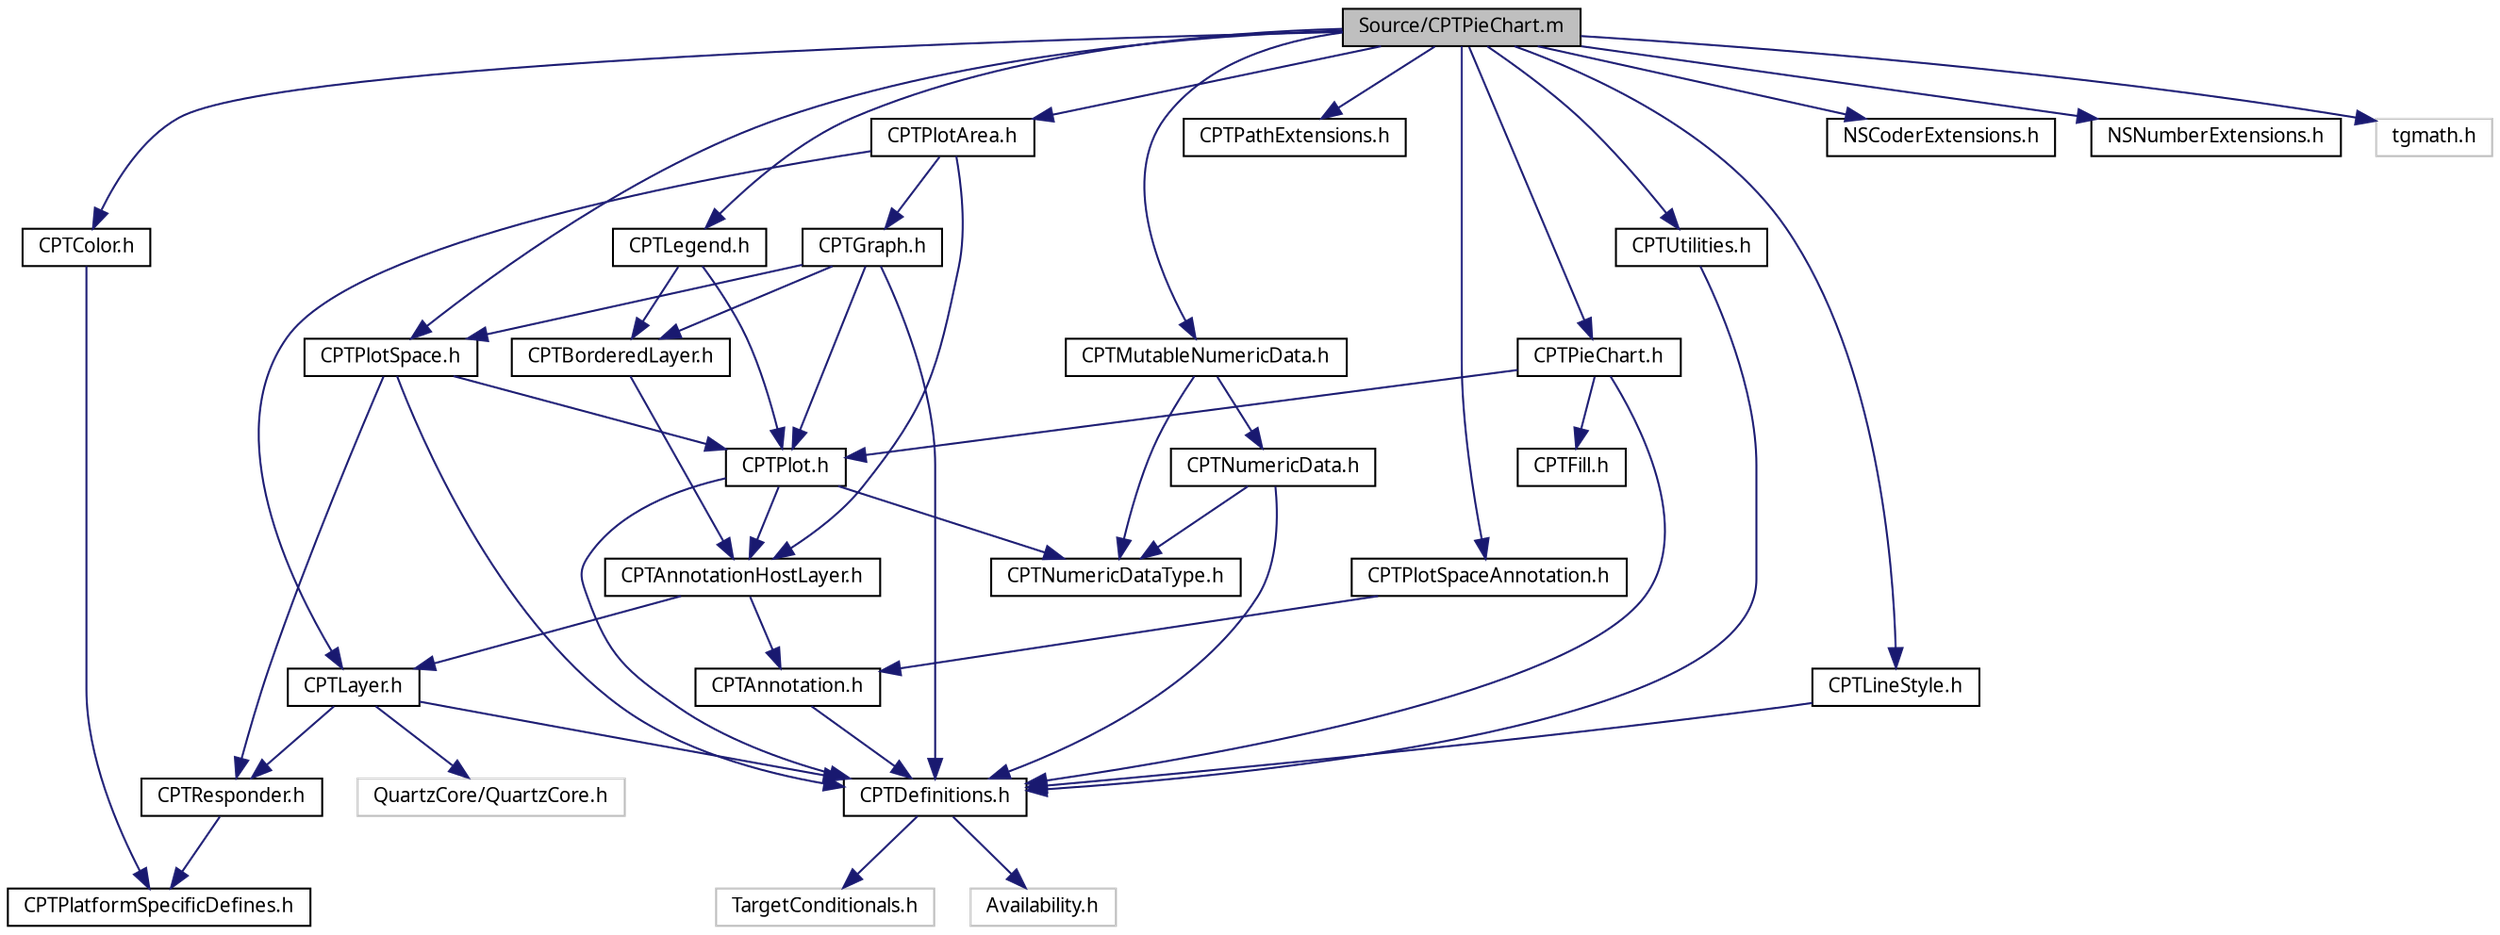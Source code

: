 digraph "Source/CPTPieChart.m"
{
 // LATEX_PDF_SIZE
  bgcolor="transparent";
  edge [fontname="Lucinda Grande",fontsize="10",labelfontname="Lucinda Grande",labelfontsize="10"];
  node [fontname="Lucinda Grande",fontsize="10",shape=record];
  Node1 [label="Source/CPTPieChart.m",height=0.2,width=0.4,color="black", fillcolor="grey75", style="filled", fontcolor="black",tooltip=" "];
  Node1 -> Node2 [color="midnightblue",fontsize="10",style="solid",fontname="Lucinda Grande"];
  Node2 [label="CPTPieChart.h",height=0.2,width=0.4,color="black",URL="$_c_p_t_pie_chart_8h.html",tooltip=" "];
  Node2 -> Node3 [color="midnightblue",fontsize="10",style="solid",fontname="Lucinda Grande"];
  Node3 [label="CPTDefinitions.h",height=0.2,width=0.4,color="black",URL="$_c_p_t_definitions_8h.html",tooltip=" "];
  Node3 -> Node4 [color="midnightblue",fontsize="10",style="solid",fontname="Lucinda Grande"];
  Node4 [label="TargetConditionals.h",height=0.2,width=0.4,color="grey75",tooltip=" "];
  Node3 -> Node5 [color="midnightblue",fontsize="10",style="solid",fontname="Lucinda Grande"];
  Node5 [label="Availability.h",height=0.2,width=0.4,color="grey75",tooltip=" "];
  Node2 -> Node6 [color="midnightblue",fontsize="10",style="solid",fontname="Lucinda Grande"];
  Node6 [label="CPTFill.h",height=0.2,width=0.4,color="black",URL="$_c_p_t_fill_8h.html",tooltip=" "];
  Node2 -> Node7 [color="midnightblue",fontsize="10",style="solid",fontname="Lucinda Grande"];
  Node7 [label="CPTPlot.h",height=0.2,width=0.4,color="black",URL="$_c_p_t_plot_8h.html",tooltip=" "];
  Node7 -> Node3 [color="midnightblue",fontsize="10",style="solid",fontname="Lucinda Grande"];
  Node7 -> Node8 [color="midnightblue",fontsize="10",style="solid",fontname="Lucinda Grande"];
  Node8 [label="CPTNumericDataType.h",height=0.2,width=0.4,color="black",URL="$_c_p_t_numeric_data_type_8h.html",tooltip=" "];
  Node7 -> Node9 [color="midnightblue",fontsize="10",style="solid",fontname="Lucinda Grande"];
  Node9 [label="CPTAnnotationHostLayer.h",height=0.2,width=0.4,color="black",URL="$_c_p_t_annotation_host_layer_8h.html",tooltip=" "];
  Node9 -> Node10 [color="midnightblue",fontsize="10",style="solid",fontname="Lucinda Grande"];
  Node10 [label="CPTLayer.h",height=0.2,width=0.4,color="black",URL="$_c_p_t_layer_8h.html",tooltip=" "];
  Node10 -> Node11 [color="midnightblue",fontsize="10",style="solid",fontname="Lucinda Grande"];
  Node11 [label="CPTResponder.h",height=0.2,width=0.4,color="black",URL="$_c_p_t_responder_8h.html",tooltip=" "];
  Node11 -> Node12 [color="midnightblue",fontsize="10",style="solid",fontname="Lucinda Grande"];
  Node12 [label="CPTPlatformSpecificDefines.h",height=0.2,width=0.4,color="black",URL="$_c_p_t_platform_specific_defines_8h.html",tooltip=" "];
  Node10 -> Node13 [color="midnightblue",fontsize="10",style="solid",fontname="Lucinda Grande"];
  Node13 [label="QuartzCore/QuartzCore.h",height=0.2,width=0.4,color="grey75",tooltip=" "];
  Node10 -> Node3 [color="midnightblue",fontsize="10",style="solid",fontname="Lucinda Grande"];
  Node9 -> Node14 [color="midnightblue",fontsize="10",style="solid",fontname="Lucinda Grande"];
  Node14 [label="CPTAnnotation.h",height=0.2,width=0.4,color="black",URL="$_c_p_t_annotation_8h.html",tooltip=" "];
  Node14 -> Node3 [color="midnightblue",fontsize="10",style="solid",fontname="Lucinda Grande"];
  Node1 -> Node15 [color="midnightblue",fontsize="10",style="solid",fontname="Lucinda Grande"];
  Node15 [label="CPTColor.h",height=0.2,width=0.4,color="black",URL="$_c_p_t_color_8h.html",tooltip=" "];
  Node15 -> Node12 [color="midnightblue",fontsize="10",style="solid",fontname="Lucinda Grande"];
  Node1 -> Node16 [color="midnightblue",fontsize="10",style="solid",fontname="Lucinda Grande"];
  Node16 [label="CPTLegend.h",height=0.2,width=0.4,color="black",URL="$_c_p_t_legend_8h.html",tooltip=" "];
  Node16 -> Node7 [color="midnightblue",fontsize="10",style="solid",fontname="Lucinda Grande"];
  Node16 -> Node17 [color="midnightblue",fontsize="10",style="solid",fontname="Lucinda Grande"];
  Node17 [label="CPTBorderedLayer.h",height=0.2,width=0.4,color="black",URL="$_c_p_t_bordered_layer_8h.html",tooltip=" "];
  Node17 -> Node9 [color="midnightblue",fontsize="10",style="solid",fontname="Lucinda Grande"];
  Node1 -> Node18 [color="midnightblue",fontsize="10",style="solid",fontname="Lucinda Grande"];
  Node18 [label="CPTLineStyle.h",height=0.2,width=0.4,color="black",URL="$_c_p_t_line_style_8h.html",tooltip=" "];
  Node18 -> Node3 [color="midnightblue",fontsize="10",style="solid",fontname="Lucinda Grande"];
  Node1 -> Node19 [color="midnightblue",fontsize="10",style="solid",fontname="Lucinda Grande"];
  Node19 [label="CPTMutableNumericData.h",height=0.2,width=0.4,color="black",URL="$_c_p_t_mutable_numeric_data_8h.html",tooltip=" "];
  Node19 -> Node8 [color="midnightblue",fontsize="10",style="solid",fontname="Lucinda Grande"];
  Node19 -> Node20 [color="midnightblue",fontsize="10",style="solid",fontname="Lucinda Grande"];
  Node20 [label="CPTNumericData.h",height=0.2,width=0.4,color="black",URL="$_c_p_t_numeric_data_8h.html",tooltip=" "];
  Node20 -> Node8 [color="midnightblue",fontsize="10",style="solid",fontname="Lucinda Grande"];
  Node20 -> Node3 [color="midnightblue",fontsize="10",style="solid",fontname="Lucinda Grande"];
  Node1 -> Node21 [color="midnightblue",fontsize="10",style="solid",fontname="Lucinda Grande"];
  Node21 [label="CPTPathExtensions.h",height=0.2,width=0.4,color="black",URL="$_c_p_t_path_extensions_8h.html",tooltip=" "];
  Node1 -> Node22 [color="midnightblue",fontsize="10",style="solid",fontname="Lucinda Grande"];
  Node22 [label="CPTPlotArea.h",height=0.2,width=0.4,color="black",URL="$_c_p_t_plot_area_8h.html",tooltip=" "];
  Node22 -> Node23 [color="midnightblue",fontsize="10",style="solid",fontname="Lucinda Grande"];
  Node23 [label="CPTGraph.h",height=0.2,width=0.4,color="black",URL="$_c_p_t_graph_8h.html",tooltip=" "];
  Node23 -> Node17 [color="midnightblue",fontsize="10",style="solid",fontname="Lucinda Grande"];
  Node23 -> Node3 [color="midnightblue",fontsize="10",style="solid",fontname="Lucinda Grande"];
  Node23 -> Node7 [color="midnightblue",fontsize="10",style="solid",fontname="Lucinda Grande"];
  Node23 -> Node24 [color="midnightblue",fontsize="10",style="solid",fontname="Lucinda Grande"];
  Node24 [label="CPTPlotSpace.h",height=0.2,width=0.4,color="black",URL="$_c_p_t_plot_space_8h.html",tooltip=" "];
  Node24 -> Node7 [color="midnightblue",fontsize="10",style="solid",fontname="Lucinda Grande"];
  Node24 -> Node11 [color="midnightblue",fontsize="10",style="solid",fontname="Lucinda Grande"];
  Node24 -> Node3 [color="midnightblue",fontsize="10",style="solid",fontname="Lucinda Grande"];
  Node22 -> Node10 [color="midnightblue",fontsize="10",style="solid",fontname="Lucinda Grande"];
  Node22 -> Node9 [color="midnightblue",fontsize="10",style="solid",fontname="Lucinda Grande"];
  Node1 -> Node24 [color="midnightblue",fontsize="10",style="solid",fontname="Lucinda Grande"];
  Node1 -> Node25 [color="midnightblue",fontsize="10",style="solid",fontname="Lucinda Grande"];
  Node25 [label="CPTPlotSpaceAnnotation.h",height=0.2,width=0.4,color="black",URL="$_c_p_t_plot_space_annotation_8h.html",tooltip=" "];
  Node25 -> Node14 [color="midnightblue",fontsize="10",style="solid",fontname="Lucinda Grande"];
  Node1 -> Node26 [color="midnightblue",fontsize="10",style="solid",fontname="Lucinda Grande"];
  Node26 [label="CPTUtilities.h",height=0.2,width=0.4,color="black",URL="$_c_p_t_utilities_8h.html",tooltip=" "];
  Node26 -> Node3 [color="midnightblue",fontsize="10",style="solid",fontname="Lucinda Grande"];
  Node1 -> Node27 [color="midnightblue",fontsize="10",style="solid",fontname="Lucinda Grande"];
  Node27 [label="NSCoderExtensions.h",height=0.2,width=0.4,color="black",URL="$_n_s_coder_extensions_8h.html",tooltip=" "];
  Node1 -> Node28 [color="midnightblue",fontsize="10",style="solid",fontname="Lucinda Grande"];
  Node28 [label="NSNumberExtensions.h",height=0.2,width=0.4,color="black",URL="$_n_s_number_extensions_8h.html",tooltip=" "];
  Node1 -> Node29 [color="midnightblue",fontsize="10",style="solid",fontname="Lucinda Grande"];
  Node29 [label="tgmath.h",height=0.2,width=0.4,color="grey75",tooltip=" "];
}
